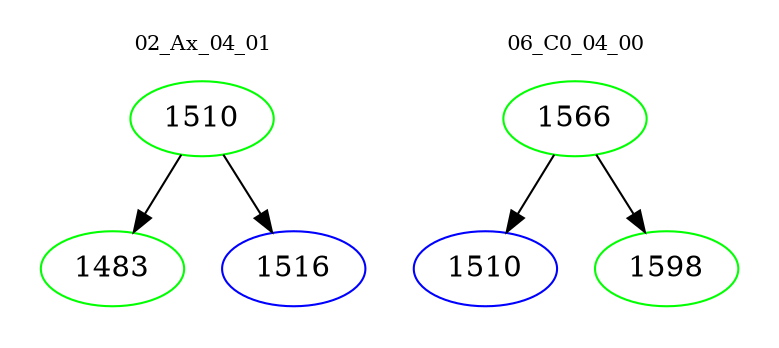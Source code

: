 digraph{
subgraph cluster_0 {
color = white
label = "02_Ax_04_01";
fontsize=10;
T0_1510 [label="1510", color="green"]
T0_1510 -> T0_1483 [color="black"]
T0_1483 [label="1483", color="green"]
T0_1510 -> T0_1516 [color="black"]
T0_1516 [label="1516", color="blue"]
}
subgraph cluster_1 {
color = white
label = "06_C0_04_00";
fontsize=10;
T1_1566 [label="1566", color="green"]
T1_1566 -> T1_1510 [color="black"]
T1_1510 [label="1510", color="blue"]
T1_1566 -> T1_1598 [color="black"]
T1_1598 [label="1598", color="green"]
}
}
